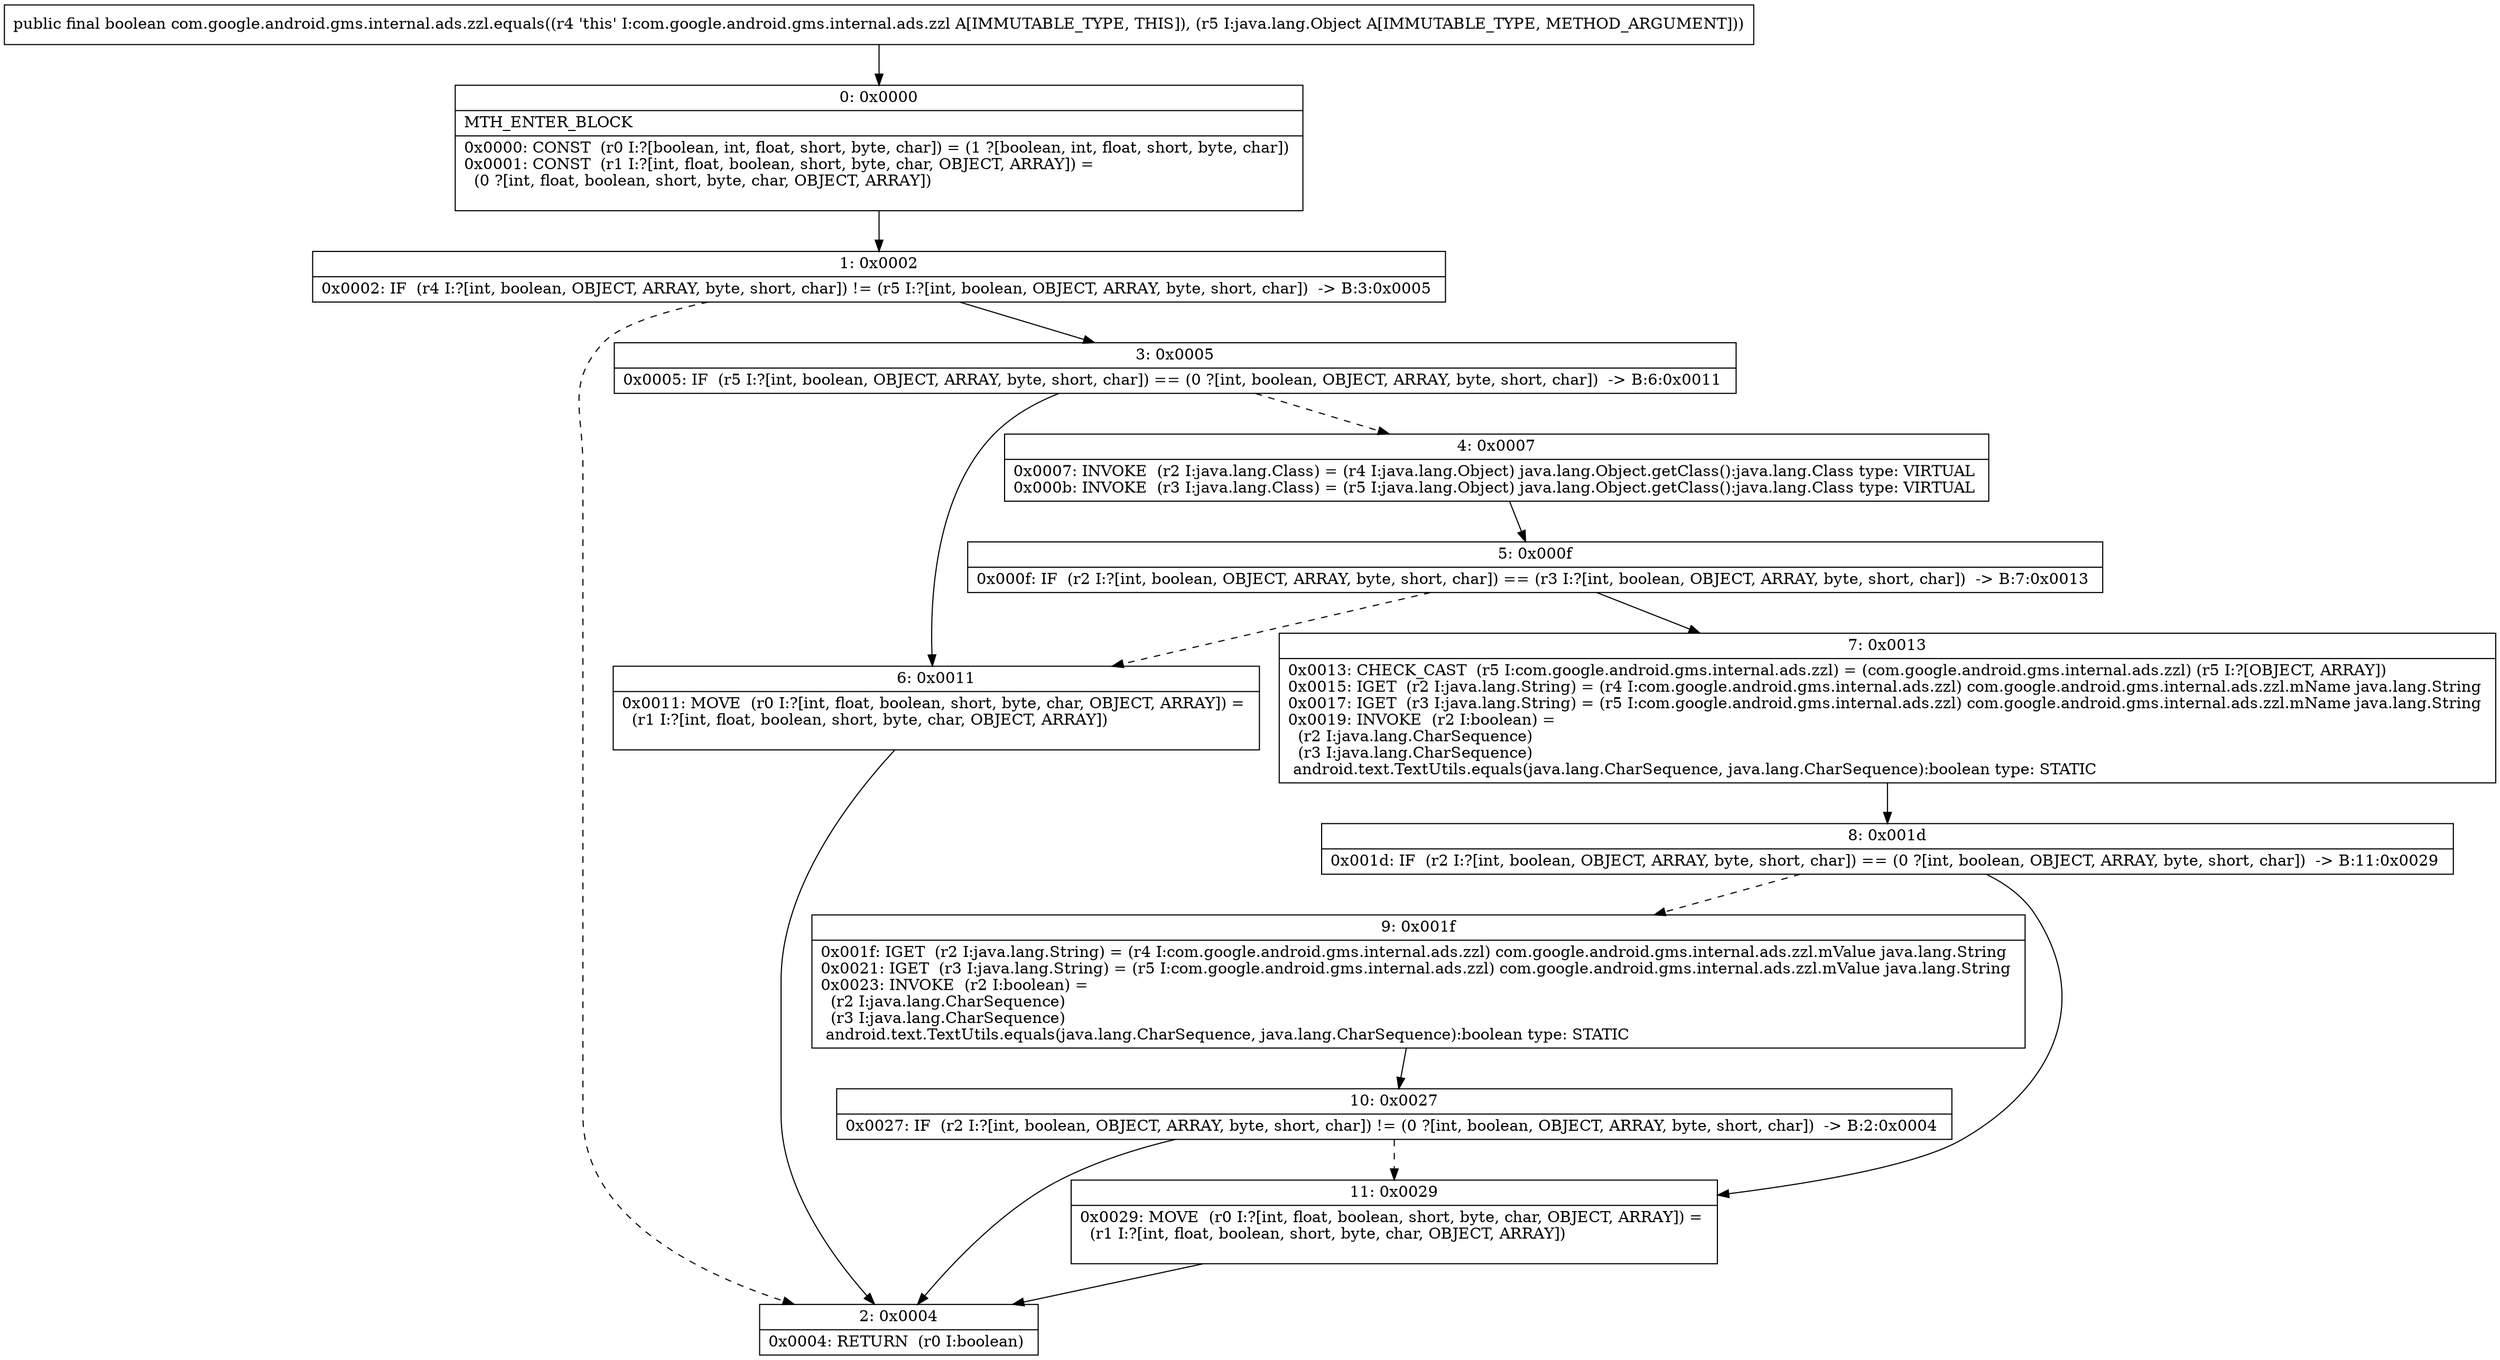 digraph "CFG forcom.google.android.gms.internal.ads.zzl.equals(Ljava\/lang\/Object;)Z" {
Node_0 [shape=record,label="{0\:\ 0x0000|MTH_ENTER_BLOCK\l|0x0000: CONST  (r0 I:?[boolean, int, float, short, byte, char]) = (1 ?[boolean, int, float, short, byte, char]) \l0x0001: CONST  (r1 I:?[int, float, boolean, short, byte, char, OBJECT, ARRAY]) = \l  (0 ?[int, float, boolean, short, byte, char, OBJECT, ARRAY])\l \l}"];
Node_1 [shape=record,label="{1\:\ 0x0002|0x0002: IF  (r4 I:?[int, boolean, OBJECT, ARRAY, byte, short, char]) != (r5 I:?[int, boolean, OBJECT, ARRAY, byte, short, char])  \-\> B:3:0x0005 \l}"];
Node_2 [shape=record,label="{2\:\ 0x0004|0x0004: RETURN  (r0 I:boolean) \l}"];
Node_3 [shape=record,label="{3\:\ 0x0005|0x0005: IF  (r5 I:?[int, boolean, OBJECT, ARRAY, byte, short, char]) == (0 ?[int, boolean, OBJECT, ARRAY, byte, short, char])  \-\> B:6:0x0011 \l}"];
Node_4 [shape=record,label="{4\:\ 0x0007|0x0007: INVOKE  (r2 I:java.lang.Class) = (r4 I:java.lang.Object) java.lang.Object.getClass():java.lang.Class type: VIRTUAL \l0x000b: INVOKE  (r3 I:java.lang.Class) = (r5 I:java.lang.Object) java.lang.Object.getClass():java.lang.Class type: VIRTUAL \l}"];
Node_5 [shape=record,label="{5\:\ 0x000f|0x000f: IF  (r2 I:?[int, boolean, OBJECT, ARRAY, byte, short, char]) == (r3 I:?[int, boolean, OBJECT, ARRAY, byte, short, char])  \-\> B:7:0x0013 \l}"];
Node_6 [shape=record,label="{6\:\ 0x0011|0x0011: MOVE  (r0 I:?[int, float, boolean, short, byte, char, OBJECT, ARRAY]) = \l  (r1 I:?[int, float, boolean, short, byte, char, OBJECT, ARRAY])\l \l}"];
Node_7 [shape=record,label="{7\:\ 0x0013|0x0013: CHECK_CAST  (r5 I:com.google.android.gms.internal.ads.zzl) = (com.google.android.gms.internal.ads.zzl) (r5 I:?[OBJECT, ARRAY]) \l0x0015: IGET  (r2 I:java.lang.String) = (r4 I:com.google.android.gms.internal.ads.zzl) com.google.android.gms.internal.ads.zzl.mName java.lang.String \l0x0017: IGET  (r3 I:java.lang.String) = (r5 I:com.google.android.gms.internal.ads.zzl) com.google.android.gms.internal.ads.zzl.mName java.lang.String \l0x0019: INVOKE  (r2 I:boolean) = \l  (r2 I:java.lang.CharSequence)\l  (r3 I:java.lang.CharSequence)\l android.text.TextUtils.equals(java.lang.CharSequence, java.lang.CharSequence):boolean type: STATIC \l}"];
Node_8 [shape=record,label="{8\:\ 0x001d|0x001d: IF  (r2 I:?[int, boolean, OBJECT, ARRAY, byte, short, char]) == (0 ?[int, boolean, OBJECT, ARRAY, byte, short, char])  \-\> B:11:0x0029 \l}"];
Node_9 [shape=record,label="{9\:\ 0x001f|0x001f: IGET  (r2 I:java.lang.String) = (r4 I:com.google.android.gms.internal.ads.zzl) com.google.android.gms.internal.ads.zzl.mValue java.lang.String \l0x0021: IGET  (r3 I:java.lang.String) = (r5 I:com.google.android.gms.internal.ads.zzl) com.google.android.gms.internal.ads.zzl.mValue java.lang.String \l0x0023: INVOKE  (r2 I:boolean) = \l  (r2 I:java.lang.CharSequence)\l  (r3 I:java.lang.CharSequence)\l android.text.TextUtils.equals(java.lang.CharSequence, java.lang.CharSequence):boolean type: STATIC \l}"];
Node_10 [shape=record,label="{10\:\ 0x0027|0x0027: IF  (r2 I:?[int, boolean, OBJECT, ARRAY, byte, short, char]) != (0 ?[int, boolean, OBJECT, ARRAY, byte, short, char])  \-\> B:2:0x0004 \l}"];
Node_11 [shape=record,label="{11\:\ 0x0029|0x0029: MOVE  (r0 I:?[int, float, boolean, short, byte, char, OBJECT, ARRAY]) = \l  (r1 I:?[int, float, boolean, short, byte, char, OBJECT, ARRAY])\l \l}"];
MethodNode[shape=record,label="{public final boolean com.google.android.gms.internal.ads.zzl.equals((r4 'this' I:com.google.android.gms.internal.ads.zzl A[IMMUTABLE_TYPE, THIS]), (r5 I:java.lang.Object A[IMMUTABLE_TYPE, METHOD_ARGUMENT])) }"];
MethodNode -> Node_0;
Node_0 -> Node_1;
Node_1 -> Node_2[style=dashed];
Node_1 -> Node_3;
Node_3 -> Node_4[style=dashed];
Node_3 -> Node_6;
Node_4 -> Node_5;
Node_5 -> Node_6[style=dashed];
Node_5 -> Node_7;
Node_6 -> Node_2;
Node_7 -> Node_8;
Node_8 -> Node_9[style=dashed];
Node_8 -> Node_11;
Node_9 -> Node_10;
Node_10 -> Node_2;
Node_10 -> Node_11[style=dashed];
Node_11 -> Node_2;
}

